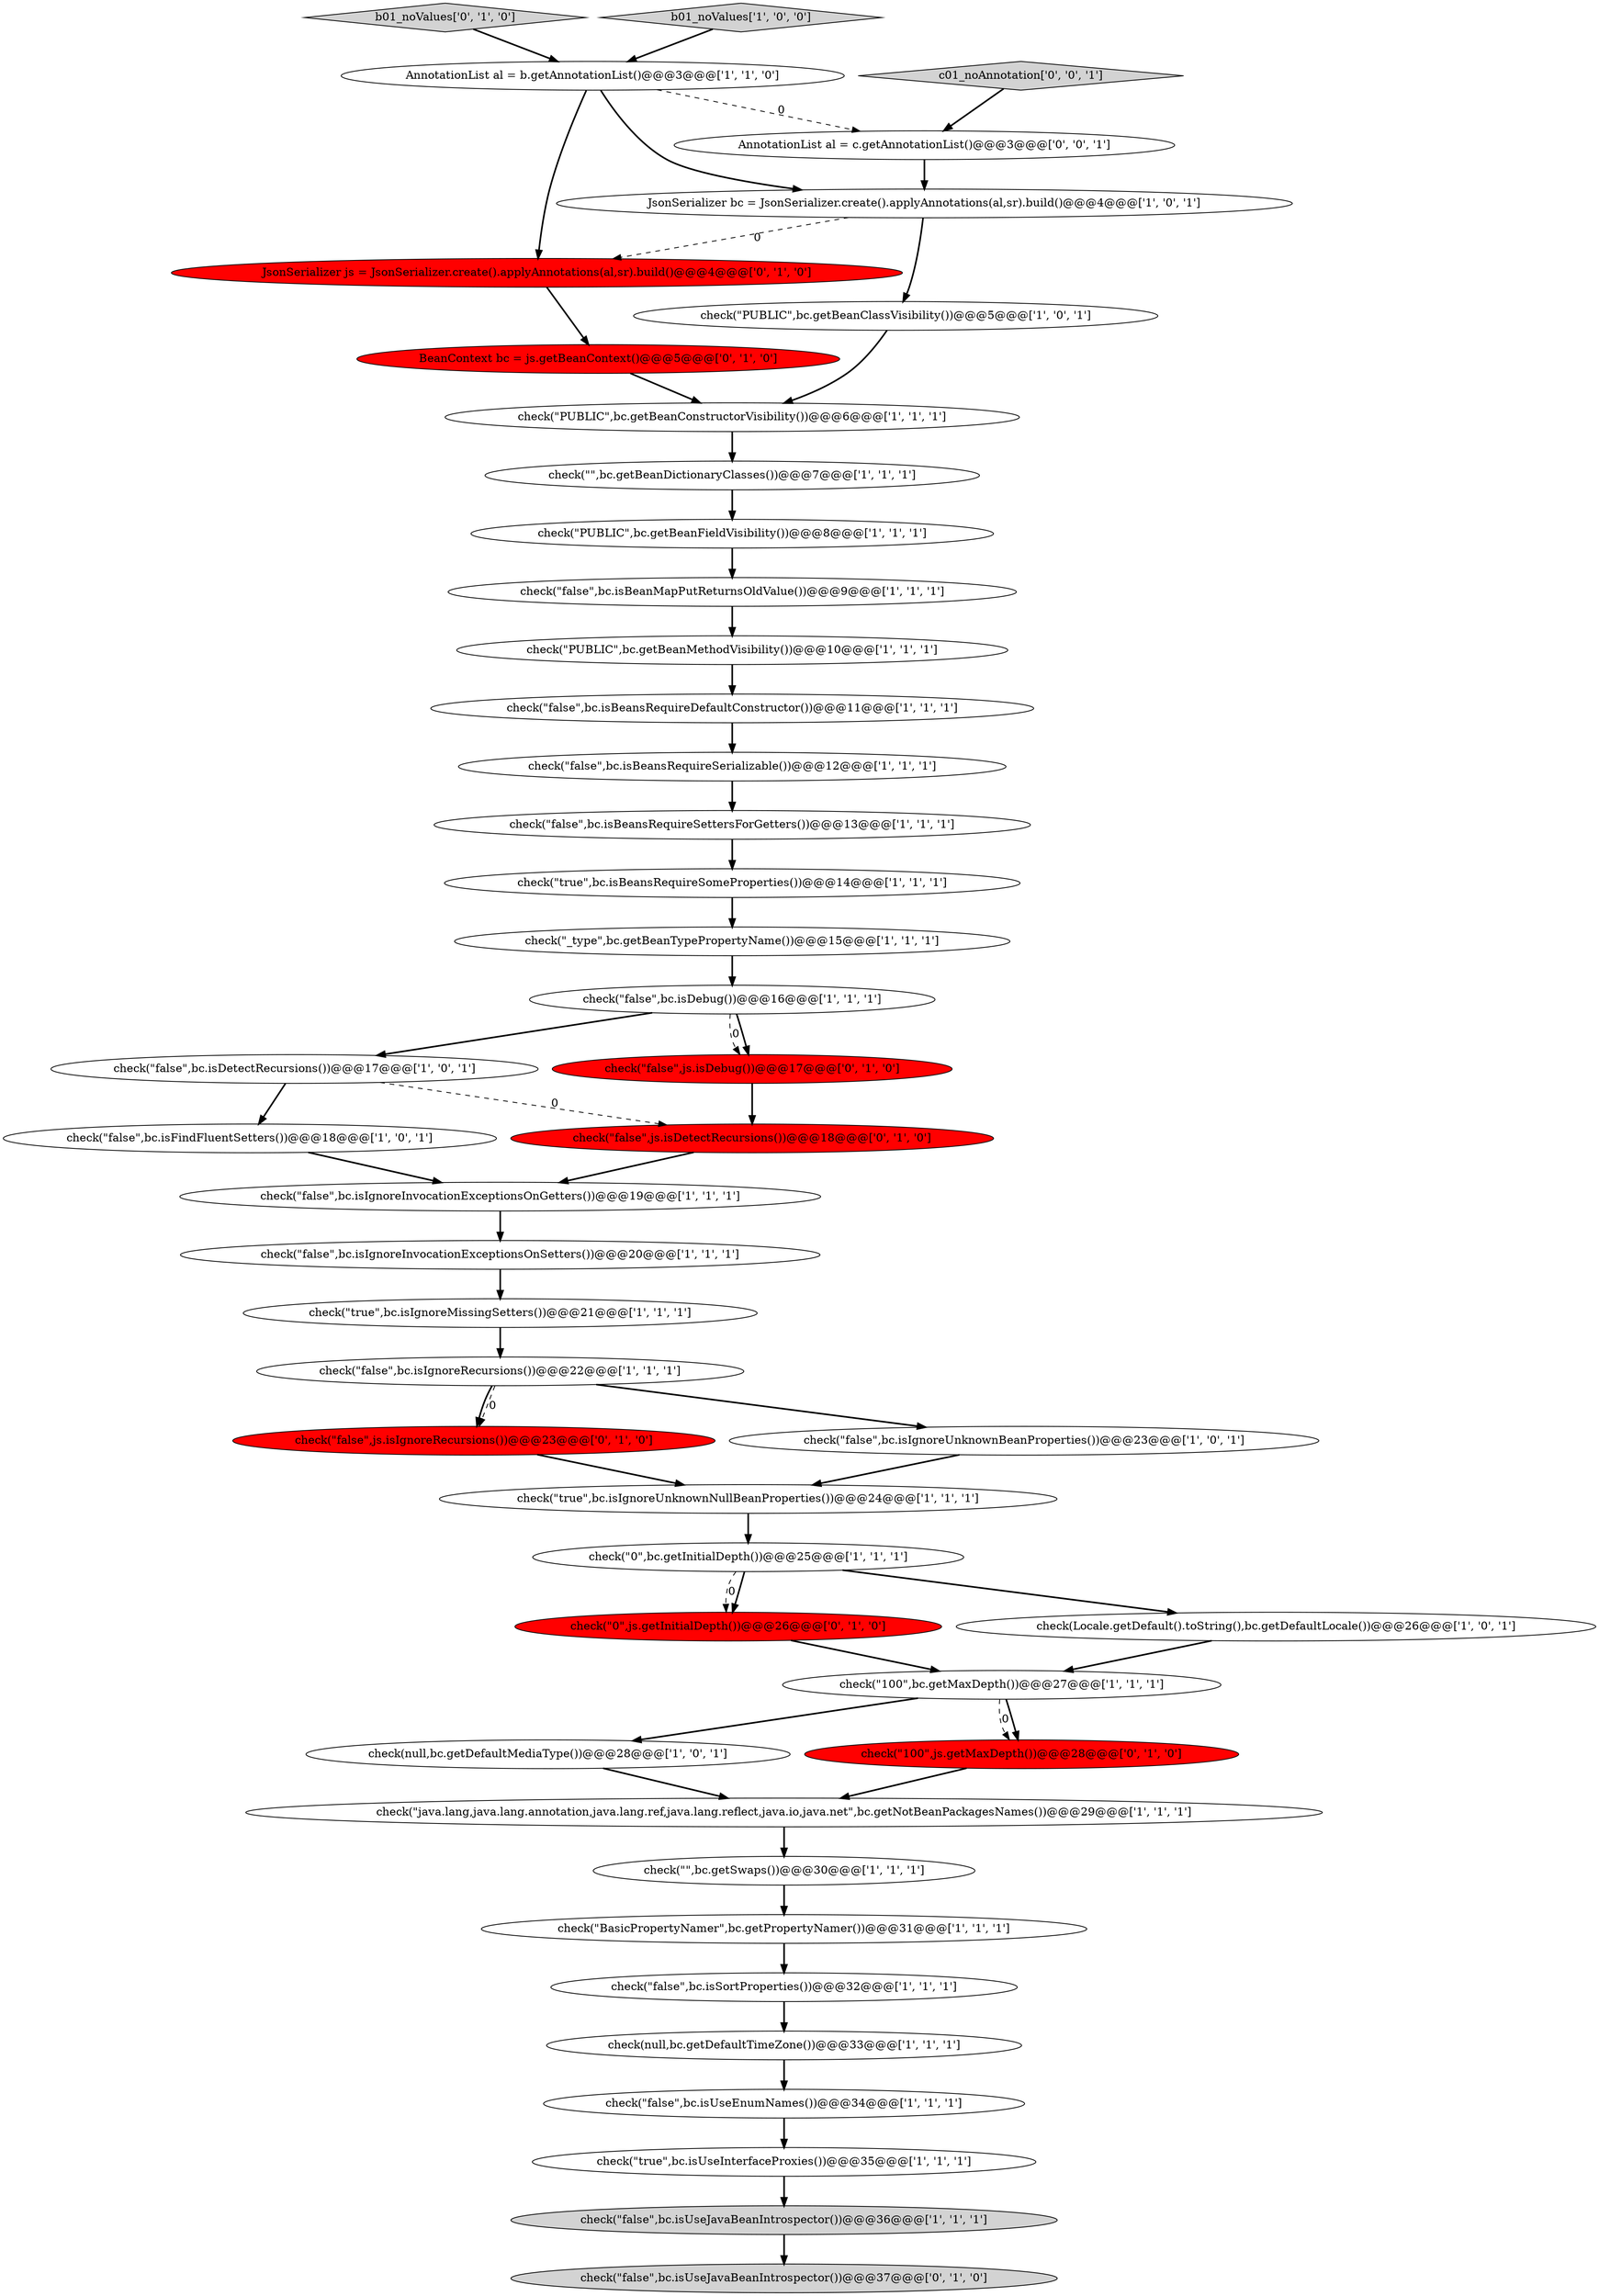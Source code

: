 digraph {
4 [style = filled, label = "check(\"PUBLIC\",bc.getBeanFieldVisibility())@@@8@@@['1', '1', '1']", fillcolor = white, shape = ellipse image = "AAA0AAABBB1BBB"];
14 [style = filled, label = "check(\"false\",bc.isBeansRequireSerializable())@@@12@@@['1', '1', '1']", fillcolor = white, shape = ellipse image = "AAA0AAABBB1BBB"];
10 [style = filled, label = "check(\"false\",bc.isBeansRequireSettersForGetters())@@@13@@@['1', '1', '1']", fillcolor = white, shape = ellipse image = "AAA0AAABBB1BBB"];
40 [style = filled, label = "JsonSerializer js = JsonSerializer.create().applyAnnotations(al,sr).build()@@@4@@@['0', '1', '0']", fillcolor = red, shape = ellipse image = "AAA1AAABBB2BBB"];
2 [style = filled, label = "check(\"\",bc.getSwaps())@@@30@@@['1', '1', '1']", fillcolor = white, shape = ellipse image = "AAA0AAABBB1BBB"];
29 [style = filled, label = "check(null,bc.getDefaultMediaType())@@@28@@@['1', '0', '1']", fillcolor = white, shape = ellipse image = "AAA0AAABBB1BBB"];
24 [style = filled, label = "check(\"false\",bc.isBeanMapPutReturnsOldValue())@@@9@@@['1', '1', '1']", fillcolor = white, shape = ellipse image = "AAA0AAABBB1BBB"];
23 [style = filled, label = "check(\"false\",bc.isDetectRecursions())@@@17@@@['1', '0', '1']", fillcolor = white, shape = ellipse image = "AAA0AAABBB1BBB"];
38 [style = filled, label = "check(\"100\",js.getMaxDepth())@@@28@@@['0', '1', '0']", fillcolor = red, shape = ellipse image = "AAA1AAABBB2BBB"];
30 [style = filled, label = "check(\"true\",bc.isIgnoreUnknownNullBeanProperties())@@@24@@@['1', '1', '1']", fillcolor = white, shape = ellipse image = "AAA0AAABBB1BBB"];
42 [style = filled, label = "check(\"0\",js.getInitialDepth())@@@26@@@['0', '1', '0']", fillcolor = red, shape = ellipse image = "AAA1AAABBB2BBB"];
8 [style = filled, label = "check(\"100\",bc.getMaxDepth())@@@27@@@['1', '1', '1']", fillcolor = white, shape = ellipse image = "AAA0AAABBB1BBB"];
12 [style = filled, label = "check(\"0\",bc.getInitialDepth())@@@25@@@['1', '1', '1']", fillcolor = white, shape = ellipse image = "AAA0AAABBB1BBB"];
33 [style = filled, label = "check(\"_type\",bc.getBeanTypePropertyName())@@@15@@@['1', '1', '1']", fillcolor = white, shape = ellipse image = "AAA0AAABBB1BBB"];
37 [style = filled, label = "check(\"false\",bc.isUseJavaBeanIntrospector())@@@37@@@['0', '1', '0']", fillcolor = lightgray, shape = ellipse image = "AAA0AAABBB2BBB"];
45 [style = filled, label = "AnnotationList al = c.getAnnotationList()@@@3@@@['0', '0', '1']", fillcolor = white, shape = ellipse image = "AAA0AAABBB3BBB"];
28 [style = filled, label = "check(\"true\",bc.isIgnoreMissingSetters())@@@21@@@['1', '1', '1']", fillcolor = white, shape = ellipse image = "AAA0AAABBB1BBB"];
36 [style = filled, label = "b01_noValues['0', '1', '0']", fillcolor = lightgray, shape = diamond image = "AAA0AAABBB2BBB"];
39 [style = filled, label = "BeanContext bc = js.getBeanContext()@@@5@@@['0', '1', '0']", fillcolor = red, shape = ellipse image = "AAA1AAABBB2BBB"];
18 [style = filled, label = "check(\"false\",bc.isIgnoreInvocationExceptionsOnSetters())@@@20@@@['1', '1', '1']", fillcolor = white, shape = ellipse image = "AAA0AAABBB1BBB"];
16 [style = filled, label = "check(\"false\",bc.isFindFluentSetters())@@@18@@@['1', '0', '1']", fillcolor = white, shape = ellipse image = "AAA0AAABBB1BBB"];
13 [style = filled, label = "check(\"false\",bc.isUseEnumNames())@@@34@@@['1', '1', '1']", fillcolor = white, shape = ellipse image = "AAA0AAABBB1BBB"];
22 [style = filled, label = "check(\"false\",bc.isBeansRequireDefaultConstructor())@@@11@@@['1', '1', '1']", fillcolor = white, shape = ellipse image = "AAA0AAABBB1BBB"];
43 [style = filled, label = "check(\"false\",js.isIgnoreRecursions())@@@23@@@['0', '1', '0']", fillcolor = red, shape = ellipse image = "AAA1AAABBB2BBB"];
20 [style = filled, label = "check(\"PUBLIC\",bc.getBeanConstructorVisibility())@@@6@@@['1', '1', '1']", fillcolor = white, shape = ellipse image = "AAA0AAABBB1BBB"];
35 [style = filled, label = "check(\"false\",js.isDebug())@@@17@@@['0', '1', '0']", fillcolor = red, shape = ellipse image = "AAA1AAABBB2BBB"];
34 [style = filled, label = "check(Locale.getDefault().toString(),bc.getDefaultLocale())@@@26@@@['1', '0', '1']", fillcolor = white, shape = ellipse image = "AAA0AAABBB1BBB"];
7 [style = filled, label = "AnnotationList al = b.getAnnotationList()@@@3@@@['1', '1', '0']", fillcolor = white, shape = ellipse image = "AAA0AAABBB1BBB"];
25 [style = filled, label = "check(null,bc.getDefaultTimeZone())@@@33@@@['1', '1', '1']", fillcolor = white, shape = ellipse image = "AAA0AAABBB1BBB"];
9 [style = filled, label = "check(\"false\",bc.isDebug())@@@16@@@['1', '1', '1']", fillcolor = white, shape = ellipse image = "AAA0AAABBB1BBB"];
21 [style = filled, label = "check(\"BasicPropertyNamer\",bc.getPropertyNamer())@@@31@@@['1', '1', '1']", fillcolor = white, shape = ellipse image = "AAA0AAABBB1BBB"];
1 [style = filled, label = "check(\"false\",bc.isSortProperties())@@@32@@@['1', '1', '1']", fillcolor = white, shape = ellipse image = "AAA0AAABBB1BBB"];
15 [style = filled, label = "b01_noValues['1', '0', '0']", fillcolor = lightgray, shape = diamond image = "AAA0AAABBB1BBB"];
41 [style = filled, label = "check(\"false\",js.isDetectRecursions())@@@18@@@['0', '1', '0']", fillcolor = red, shape = ellipse image = "AAA1AAABBB2BBB"];
0 [style = filled, label = "check(\"true\",bc.isBeansRequireSomeProperties())@@@14@@@['1', '1', '1']", fillcolor = white, shape = ellipse image = "AAA0AAABBB1BBB"];
26 [style = filled, label = "check(\"false\",bc.isUseJavaBeanIntrospector())@@@36@@@['1', '1', '1']", fillcolor = lightgray, shape = ellipse image = "AAA0AAABBB1BBB"];
32 [style = filled, label = "check(\"false\",bc.isIgnoreUnknownBeanProperties())@@@23@@@['1', '0', '1']", fillcolor = white, shape = ellipse image = "AAA0AAABBB1BBB"];
27 [style = filled, label = "check(\"false\",bc.isIgnoreInvocationExceptionsOnGetters())@@@19@@@['1', '1', '1']", fillcolor = white, shape = ellipse image = "AAA0AAABBB1BBB"];
17 [style = filled, label = "check(\"true\",bc.isUseInterfaceProxies())@@@35@@@['1', '1', '1']", fillcolor = white, shape = ellipse image = "AAA0AAABBB1BBB"];
19 [style = filled, label = "check(\"false\",bc.isIgnoreRecursions())@@@22@@@['1', '1', '1']", fillcolor = white, shape = ellipse image = "AAA0AAABBB1BBB"];
11 [style = filled, label = "JsonSerializer bc = JsonSerializer.create().applyAnnotations(al,sr).build()@@@4@@@['1', '0', '1']", fillcolor = white, shape = ellipse image = "AAA0AAABBB1BBB"];
44 [style = filled, label = "c01_noAnnotation['0', '0', '1']", fillcolor = lightgray, shape = diamond image = "AAA0AAABBB3BBB"];
31 [style = filled, label = "check(\"PUBLIC\",bc.getBeanMethodVisibility())@@@10@@@['1', '1', '1']", fillcolor = white, shape = ellipse image = "AAA0AAABBB1BBB"];
6 [style = filled, label = "check(\"\",bc.getBeanDictionaryClasses())@@@7@@@['1', '1', '1']", fillcolor = white, shape = ellipse image = "AAA0AAABBB1BBB"];
3 [style = filled, label = "check(\"PUBLIC\",bc.getBeanClassVisibility())@@@5@@@['1', '0', '1']", fillcolor = white, shape = ellipse image = "AAA0AAABBB1BBB"];
5 [style = filled, label = "check(\"java.lang,java.lang.annotation,java.lang.ref,java.lang.reflect,java.io,java.net\",bc.getNotBeanPackagesNames())@@@29@@@['1', '1', '1']", fillcolor = white, shape = ellipse image = "AAA0AAABBB1BBB"];
38->5 [style = bold, label=""];
27->18 [style = bold, label=""];
23->16 [style = bold, label=""];
17->26 [style = bold, label=""];
7->11 [style = bold, label=""];
4->24 [style = bold, label=""];
29->5 [style = bold, label=""];
31->22 [style = bold, label=""];
41->27 [style = bold, label=""];
16->27 [style = bold, label=""];
15->7 [style = bold, label=""];
11->40 [style = dashed, label="0"];
25->13 [style = bold, label=""];
35->41 [style = bold, label=""];
42->8 [style = bold, label=""];
14->10 [style = bold, label=""];
12->34 [style = bold, label=""];
12->42 [style = bold, label=""];
20->6 [style = bold, label=""];
34->8 [style = bold, label=""];
33->9 [style = bold, label=""];
32->30 [style = bold, label=""];
18->28 [style = bold, label=""];
9->35 [style = bold, label=""];
43->30 [style = bold, label=""];
8->38 [style = bold, label=""];
45->11 [style = bold, label=""];
9->35 [style = dashed, label="0"];
9->23 [style = bold, label=""];
6->4 [style = bold, label=""];
13->17 [style = bold, label=""];
5->2 [style = bold, label=""];
3->20 [style = bold, label=""];
30->12 [style = bold, label=""];
12->42 [style = dashed, label="0"];
19->32 [style = bold, label=""];
40->39 [style = bold, label=""];
0->33 [style = bold, label=""];
24->31 [style = bold, label=""];
11->3 [style = bold, label=""];
36->7 [style = bold, label=""];
2->21 [style = bold, label=""];
8->38 [style = dashed, label="0"];
7->45 [style = dashed, label="0"];
19->43 [style = dashed, label="0"];
10->0 [style = bold, label=""];
21->1 [style = bold, label=""];
28->19 [style = bold, label=""];
23->41 [style = dashed, label="0"];
26->37 [style = bold, label=""];
22->14 [style = bold, label=""];
39->20 [style = bold, label=""];
44->45 [style = bold, label=""];
1->25 [style = bold, label=""];
8->29 [style = bold, label=""];
19->43 [style = bold, label=""];
7->40 [style = bold, label=""];
}
